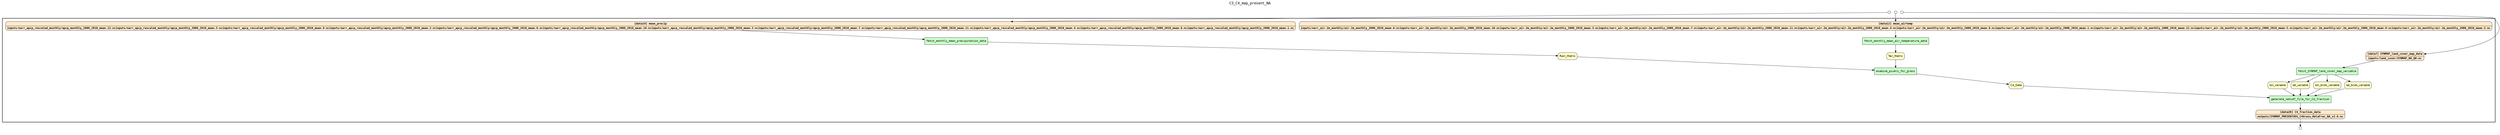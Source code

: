 
digraph yw_data_view {
rankdir=TB
fontname=Courier; fontsize=18; labelloc=t
label="C3_C4_map_present_NA"
subgraph cluster_workflow { label=""; color=black; penwidth=2
subgraph cluster_workflow_inner { label=""; color=white
node[shape=box style="filled" fillcolor="#CCFFCC" peripheries=1 fontname=Courier]
examine_pixels_for_grass
fetch_SYNMAP_land_cover_map_variable
fetch_monthly_mean_precipitation_data
fetch_monthly_mean_air_temperature_data
generate_netcdf_file_for_C4_fraction
node[shape=box style="filled" fillcolor="#CCFFCC" peripheries=1 fontname=Courier]
node[shape=box style="rounded,filled" fillcolor="#FFFFCC" peripheries=1 fontname=Helvetica]
lon_variable
lat_variable
lon_bnds_variable
lat_bnds_variable
Tair_Matrix
Rain_Matrix
C4_Data
node[shape=box style="rounded,filled" fillcolor="#FFEACC" peripheries=1 fontname="Courier-Bold"]
SYNMAP_land_cover_map_data[shape=record rankdir=LR label="{<f0> [data7] SYNMAP_land_cover_map_data |<f1>inputs/land_cover/SYNMAP_NA_QD.nc
}"]
mean_airtemp[shape=record rankdir=LR label="{<f0> [data12] mean_airtemp |<f1>inputs/narr_air.2m_monthly/air.2m_monthly_2000_2010_mean.6.nc
inputs/narr_air.2m_monthly/air.2m_monthly_2000_2010_mean.10.nc
inputs/narr_air.2m_monthly/air.2m_monthly_2000_2010_mean.3.nc
inputs/narr_air.2m_monthly/air.2m_monthly_2000_2010_mean.7.nc
inputs/narr_air.2m_monthly/air.2m_monthly_2000_2010_mean.11.nc
inputs/narr_air.2m_monthly/air.2m_monthly_2000_2010_mean.4.nc
inputs/narr_air.2m_monthly/air.2m_monthly_2000_2010_mean.8.nc
inputs/narr_air.2m_monthly/air.2m_monthly_2000_2010_mean.1.nc
inputs/narr_air.2m_monthly/air.2m_monthly_2000_2010_mean.12.nc
inputs/narr_air.2m_monthly/air.2m_monthly_2000_2010_mean.5.nc
inputs/narr_air.2m_monthly/air.2m_monthly_2000_2010_mean.9.nc
inputs/narr_air.2m_monthly/air.2m_monthly_2000_2010_mean.2.nc
}"]
mean_precip[shape=record rankdir=LR label="{<f0> [data14] mean_precip |<f1>inputs/narr_apcp_rescaled_monthly/apcp_monthly_2000_2010_mean.12.nc
inputs/narr_apcp_rescaled_monthly/apcp_monthly_2000_2010_mean.5.nc
inputs/narr_apcp_rescaled_monthly/apcp_monthly_2000_2010_mean.9.nc
inputs/narr_apcp_rescaled_monthly/apcp_monthly_2000_2010_mean.2.nc
inputs/narr_apcp_rescaled_monthly/apcp_monthly_2000_2010_mean.6.nc
inputs/narr_apcp_rescaled_monthly/apcp_monthly_2000_2010_mean.10.nc
inputs/narr_apcp_rescaled_monthly/apcp_monthly_2000_2010_mean.3.nc
inputs/narr_apcp_rescaled_monthly/apcp_monthly_2000_2010_mean.7.nc
inputs/narr_apcp_rescaled_monthly/apcp_monthly_2000_2010_mean.11.nc
inputs/narr_apcp_rescaled_monthly/apcp_monthly_2000_2010_mean.4.nc
inputs/narr_apcp_rescaled_monthly/apcp_monthly_2000_2010_mean.8.nc
inputs/narr_apcp_rescaled_monthly/apcp_monthly_2000_2010_mean.1.nc
}"]
node[shape=box style="rounded,filled" fillcolor="#FFEACC" peripheries=1 fontname="Courier-Bold"]
C4_fraction_data[shape=record rankdir=LR label="{<f0> [data20] C4_fraction_data |<f1>outputs/SYNMAP_PRESENTVEG_C4Grass_RelaFrac_NA_v2.0.nc
}"]
node[shape=box style="rounded,filled" fillcolor="#FFFFFF" peripheries=1 fontname=Helvetica]
}}
subgraph cluster_inflows { label=""; color=white; penwidth=2
subgraph cluster_inflows_inner { label=""; color=white
node[shape=circle fillcolor="#FFFFFF" peripheries=1 width=0.2]
SYNMAP_land_cover_map_data_inflow [label=""]
mean_airtemp_inflow [label=""]
mean_precip_inflow [label=""]
}}
subgraph cluster_outflows { label=""; color=white; penwidth=2
subgraph cluster_outflows_inner { label=""; color=white
node[shape=circle fillcolor="#FFFFFF" peripheries=1 width=0.2]
C4_fraction_data_outflow [label=""]
}}
SYNMAP_land_cover_map_data -> fetch_SYNMAP_land_cover_map_variable
Rain_Matrix -> examine_pixels_for_grass
lon_variable -> generate_netcdf_file_for_C4_fraction
mean_airtemp -> fetch_monthly_mean_air_temperature_data
lat_variable -> generate_netcdf_file_for_C4_fraction
mean_precip -> fetch_monthly_mean_precipitation_data
lon_bnds_variable -> generate_netcdf_file_for_C4_fraction
C4_Data -> generate_netcdf_file_for_C4_fraction
lat_bnds_variable -> generate_netcdf_file_for_C4_fraction
Tair_Matrix -> examine_pixels_for_grass
fetch_SYNMAP_land_cover_map_variable -> lon_variable
fetch_SYNMAP_land_cover_map_variable -> lat_variable
fetch_SYNMAP_land_cover_map_variable -> lon_bnds_variable
fetch_SYNMAP_land_cover_map_variable -> lat_bnds_variable
fetch_monthly_mean_air_temperature_data -> Tair_Matrix
fetch_monthly_mean_precipitation_data -> Rain_Matrix
examine_pixels_for_grass -> C4_Data
generate_netcdf_file_for_C4_fraction -> C4_fraction_data
SYNMAP_land_cover_map_data_inflow -> SYNMAP_land_cover_map_data
mean_airtemp_inflow -> mean_airtemp
mean_precip_inflow -> mean_precip
C4_fraction_data -> C4_fraction_data_outflow
}

